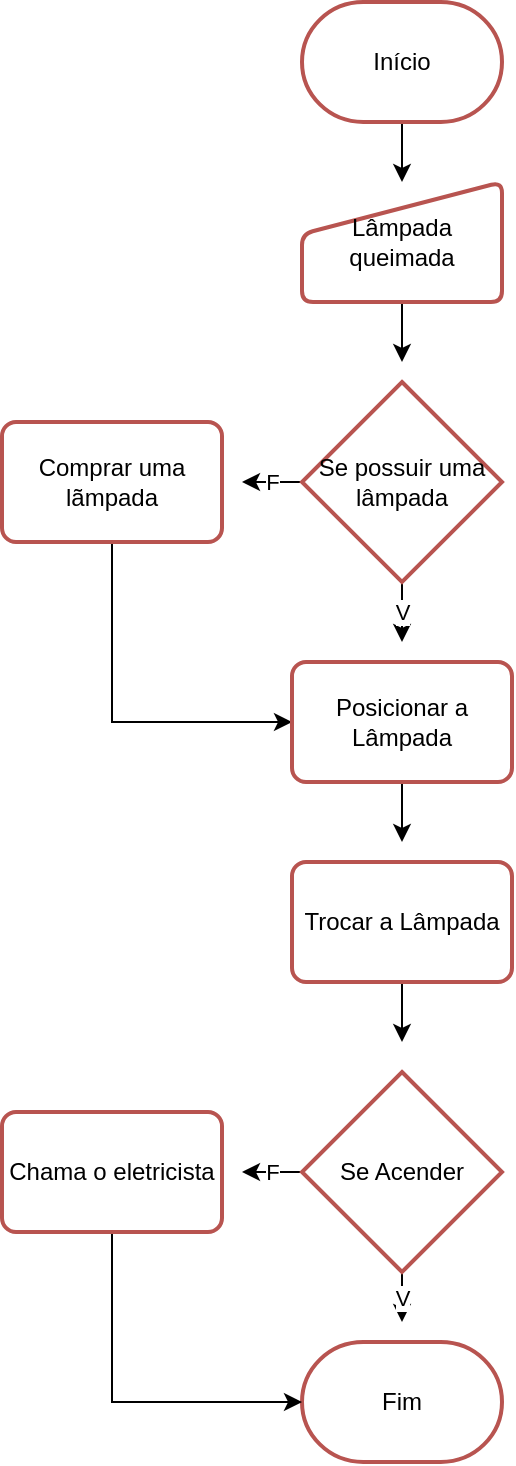 <mxfile version="20.1.4" type="device"><diagram id="c1_9FEeg8SXTxsRojCGI" name="Página-1"><mxGraphModel dx="1673" dy="2065" grid="1" gridSize="10" guides="1" tooltips="1" connect="1" arrows="1" fold="1" page="1" pageScale="1" pageWidth="827" pageHeight="1169" math="0" shadow="0"><root><mxCell id="0"/><mxCell id="1" parent="0"/><mxCell id="aQchk360F5SMOTqZnCnA-16" style="edgeStyle=orthogonalEdgeStyle;rounded=0;orthogonalLoop=1;jettySize=auto;html=1;exitX=0.5;exitY=1;exitDx=0;exitDy=0;exitPerimeter=0;entryX=0.5;entryY=0;entryDx=0;entryDy=0;" edge="1" parent="1" source="aQchk360F5SMOTqZnCnA-1" target="aQchk360F5SMOTqZnCnA-3"><mxGeometry relative="1" as="geometry"/></mxCell><mxCell id="aQchk360F5SMOTqZnCnA-1" value="Início" style="strokeWidth=2;html=1;shape=mxgraph.flowchart.terminator;whiteSpace=wrap;fillColor=none;strokeColor=#b85450;" vertex="1" parent="1"><mxGeometry x="370" width="100" height="60" as="geometry"/></mxCell><mxCell id="aQchk360F5SMOTqZnCnA-17" style="edgeStyle=orthogonalEdgeStyle;rounded=0;orthogonalLoop=1;jettySize=auto;html=1;exitX=0.5;exitY=1;exitDx=0;exitDy=0;" edge="1" parent="1" source="aQchk360F5SMOTqZnCnA-3"><mxGeometry relative="1" as="geometry"><mxPoint x="420" y="180" as="targetPoint"/></mxGeometry></mxCell><mxCell id="aQchk360F5SMOTqZnCnA-3" value="Lâmpada queimada" style="html=1;strokeWidth=2;shape=manualInput;whiteSpace=wrap;rounded=1;size=26;arcSize=11;fillColor=none;strokeColor=#b85450;" vertex="1" parent="1"><mxGeometry x="370" y="90" width="100" height="60" as="geometry"/></mxCell><mxCell id="aQchk360F5SMOTqZnCnA-22" value="F&lt;br&gt;" style="edgeStyle=orthogonalEdgeStyle;rounded=0;orthogonalLoop=1;jettySize=auto;html=1;exitX=0;exitY=0.5;exitDx=0;exitDy=0;exitPerimeter=0;" edge="1" parent="1" source="aQchk360F5SMOTqZnCnA-4"><mxGeometry relative="1" as="geometry"><mxPoint x="340" y="240" as="targetPoint"/></mxGeometry></mxCell><mxCell id="aQchk360F5SMOTqZnCnA-35" value="V&lt;br&gt;" style="edgeStyle=orthogonalEdgeStyle;rounded=0;orthogonalLoop=1;jettySize=auto;html=1;exitX=0.5;exitY=1;exitDx=0;exitDy=0;exitPerimeter=0;" edge="1" parent="1" source="aQchk360F5SMOTqZnCnA-4"><mxGeometry relative="1" as="geometry"><mxPoint x="420" y="320" as="targetPoint"/></mxGeometry></mxCell><mxCell id="aQchk360F5SMOTqZnCnA-4" value="Se possuir uma lâmpada" style="strokeWidth=2;html=1;shape=mxgraph.flowchart.decision;whiteSpace=wrap;fillColor=none;strokeColor=#b85450;" vertex="1" parent="1"><mxGeometry x="370" y="190" width="100" height="100" as="geometry"/></mxCell><mxCell id="aQchk360F5SMOTqZnCnA-37" style="edgeStyle=orthogonalEdgeStyle;rounded=0;orthogonalLoop=1;jettySize=auto;html=1;exitX=0.5;exitY=1;exitDx=0;exitDy=0;entryX=0;entryY=0.5;entryDx=0;entryDy=0;" edge="1" parent="1" source="aQchk360F5SMOTqZnCnA-5" target="aQchk360F5SMOTqZnCnA-8"><mxGeometry relative="1" as="geometry"/></mxCell><mxCell id="aQchk360F5SMOTqZnCnA-5" value="Comprar uma lãmpada" style="rounded=1;whiteSpace=wrap;html=1;absoluteArcSize=1;arcSize=14;strokeWidth=2;fillColor=none;strokeColor=#b85450;" vertex="1" parent="1"><mxGeometry x="220" y="210" width="110" height="60" as="geometry"/></mxCell><mxCell id="aQchk360F5SMOTqZnCnA-23" style="edgeStyle=orthogonalEdgeStyle;rounded=0;orthogonalLoop=1;jettySize=auto;html=1;exitX=0.5;exitY=1;exitDx=0;exitDy=0;" edge="1" parent="1" source="aQchk360F5SMOTqZnCnA-8"><mxGeometry relative="1" as="geometry"><mxPoint x="420" y="420" as="targetPoint"/></mxGeometry></mxCell><mxCell id="aQchk360F5SMOTqZnCnA-8" value="Posicionar a Lâmpada" style="rounded=1;whiteSpace=wrap;html=1;absoluteArcSize=1;arcSize=14;strokeWidth=2;fillColor=none;strokeColor=#b85450;" vertex="1" parent="1"><mxGeometry x="365" y="330" width="110" height="60" as="geometry"/></mxCell><mxCell id="aQchk360F5SMOTqZnCnA-24" style="edgeStyle=orthogonalEdgeStyle;rounded=0;orthogonalLoop=1;jettySize=auto;html=1;exitX=0.5;exitY=1;exitDx=0;exitDy=0;" edge="1" parent="1" source="aQchk360F5SMOTqZnCnA-9"><mxGeometry relative="1" as="geometry"><mxPoint x="420" y="520" as="targetPoint"/></mxGeometry></mxCell><mxCell id="aQchk360F5SMOTqZnCnA-9" value="Trocar a Lâmpada" style="rounded=1;whiteSpace=wrap;html=1;absoluteArcSize=1;arcSize=14;strokeWidth=2;fillColor=none;strokeColor=#b85450;" vertex="1" parent="1"><mxGeometry x="365" y="430" width="110" height="60" as="geometry"/></mxCell><mxCell id="aQchk360F5SMOTqZnCnA-12" value="Fim&lt;br&gt;" style="strokeWidth=2;html=1;shape=mxgraph.flowchart.terminator;whiteSpace=wrap;fillColor=none;strokeColor=#b85450;" vertex="1" parent="1"><mxGeometry x="370" y="670" width="100" height="60" as="geometry"/></mxCell><mxCell id="aQchk360F5SMOTqZnCnA-25" value="V&lt;br&gt;" style="edgeStyle=orthogonalEdgeStyle;rounded=0;orthogonalLoop=1;jettySize=auto;html=1;exitX=0.5;exitY=1;exitDx=0;exitDy=0;exitPerimeter=0;" edge="1" parent="1" source="aQchk360F5SMOTqZnCnA-13"><mxGeometry relative="1" as="geometry"><mxPoint x="420" y="660" as="targetPoint"/></mxGeometry></mxCell><mxCell id="aQchk360F5SMOTqZnCnA-28" value="F&lt;br&gt;" style="edgeStyle=orthogonalEdgeStyle;rounded=0;orthogonalLoop=1;jettySize=auto;html=1;exitX=0;exitY=0.5;exitDx=0;exitDy=0;exitPerimeter=0;" edge="1" parent="1" source="aQchk360F5SMOTqZnCnA-13"><mxGeometry relative="1" as="geometry"><mxPoint x="340" y="585" as="targetPoint"/></mxGeometry></mxCell><mxCell id="aQchk360F5SMOTqZnCnA-13" value="Se Acender" style="strokeWidth=2;html=1;shape=mxgraph.flowchart.decision;whiteSpace=wrap;fillColor=none;strokeColor=#b85450;" vertex="1" parent="1"><mxGeometry x="370" y="535" width="100" height="100" as="geometry"/></mxCell><mxCell id="aQchk360F5SMOTqZnCnA-38" style="edgeStyle=orthogonalEdgeStyle;rounded=0;orthogonalLoop=1;jettySize=auto;html=1;exitX=0.5;exitY=1;exitDx=0;exitDy=0;entryX=0;entryY=0.5;entryDx=0;entryDy=0;entryPerimeter=0;" edge="1" parent="1" source="aQchk360F5SMOTqZnCnA-27" target="aQchk360F5SMOTqZnCnA-12"><mxGeometry relative="1" as="geometry"/></mxCell><mxCell id="aQchk360F5SMOTqZnCnA-27" value="Chama o eletricista" style="rounded=1;whiteSpace=wrap;html=1;absoluteArcSize=1;arcSize=14;strokeWidth=2;fillColor=none;strokeColor=#b85450;" vertex="1" parent="1"><mxGeometry x="220" y="555" width="110" height="60" as="geometry"/></mxCell></root></mxGraphModel></diagram></mxfile>